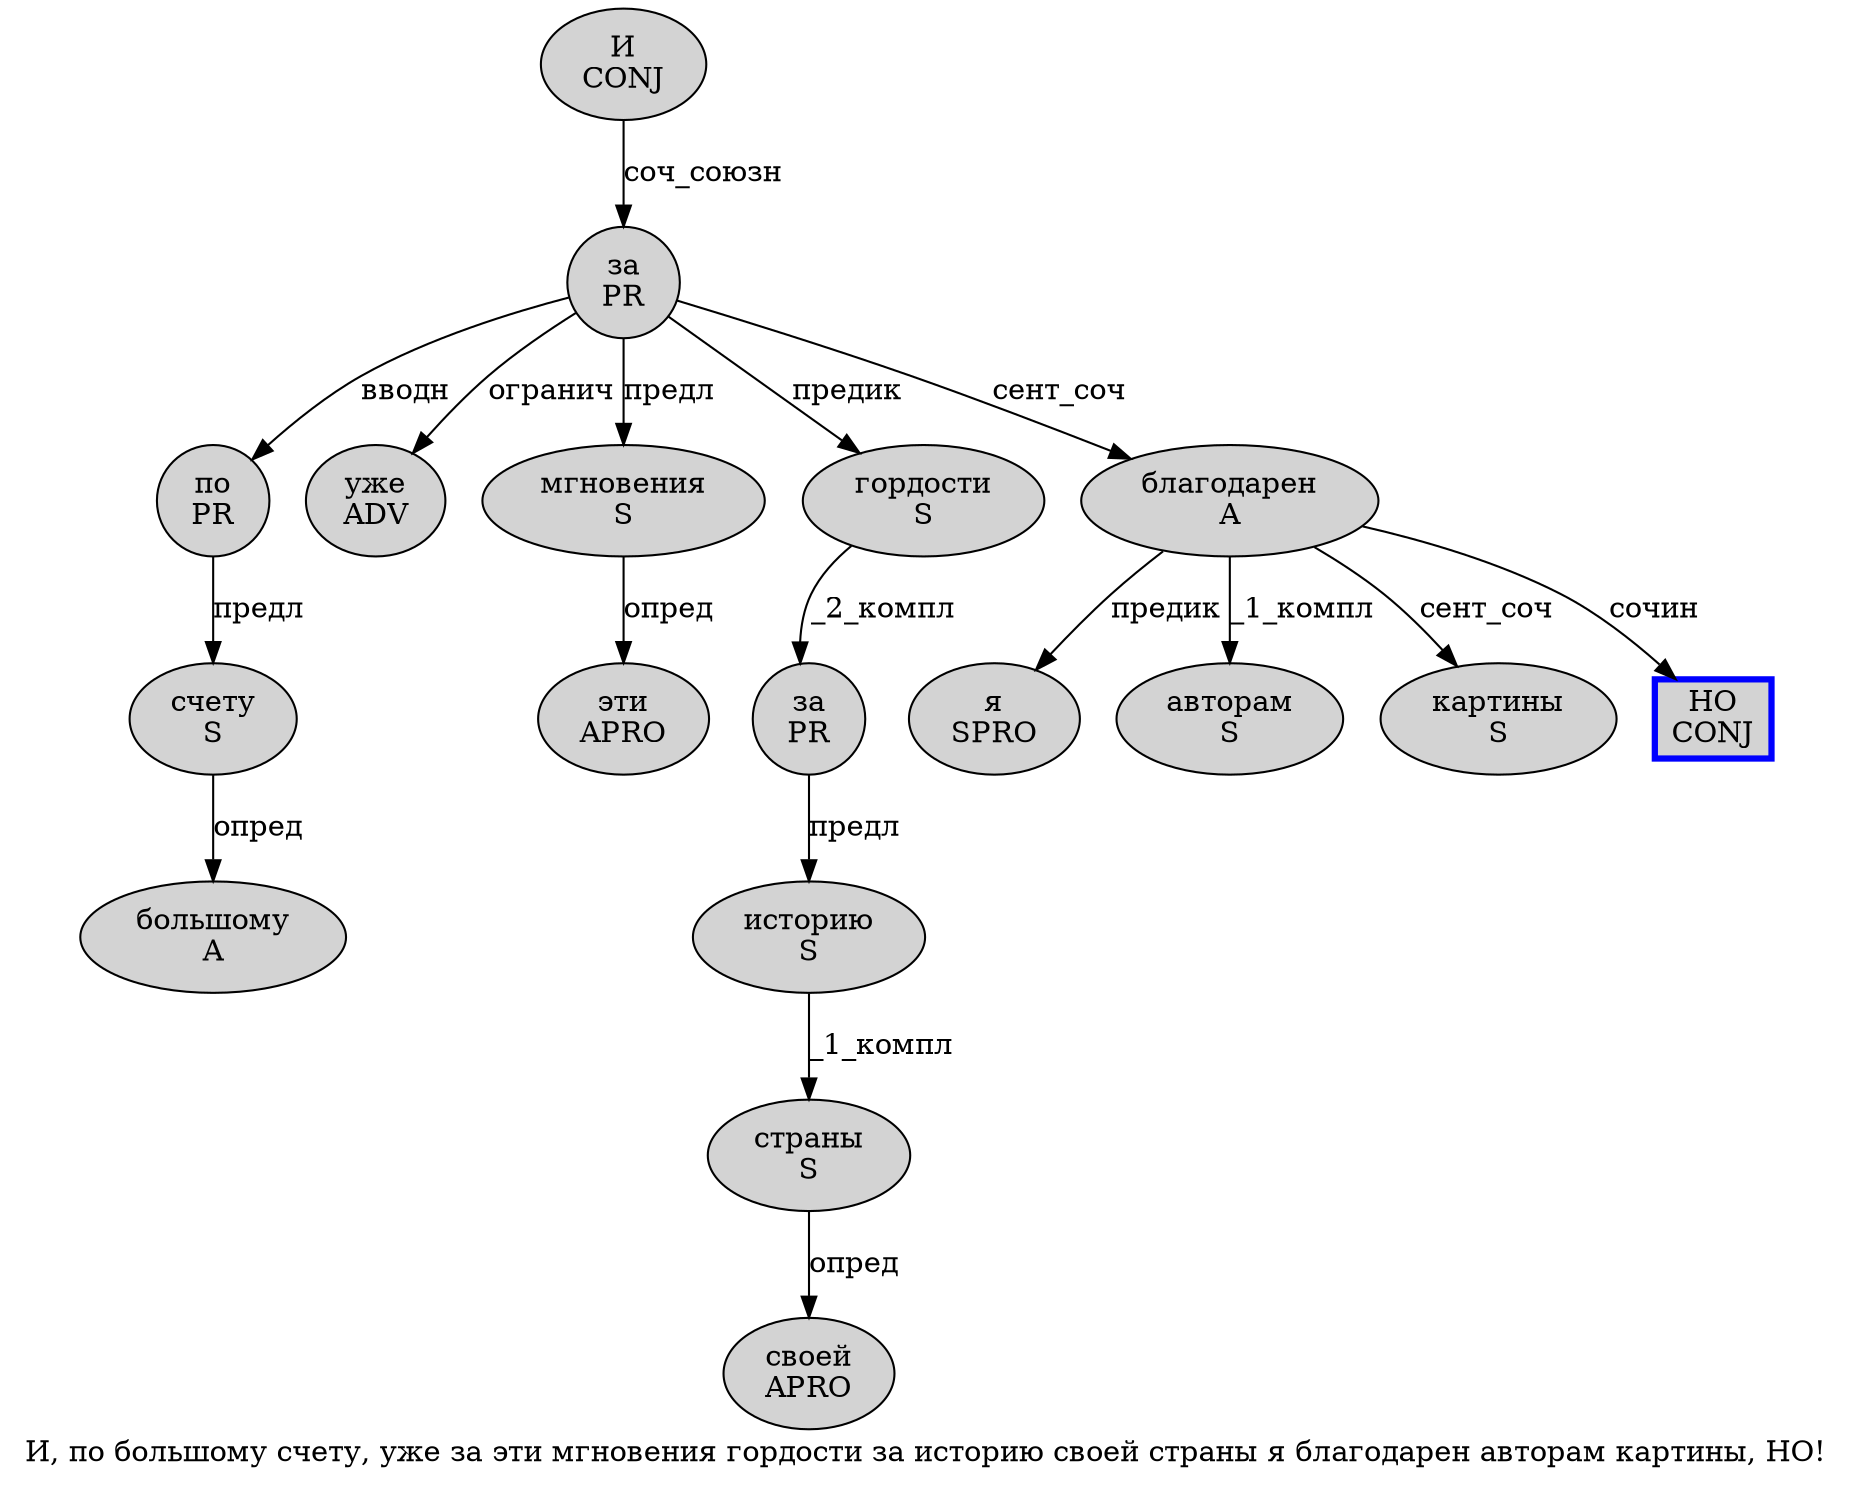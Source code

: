 digraph SENTENCE_3529 {
	graph [label="И, по большому счету, уже за эти мгновения гордости за историю своей страны я благодарен авторам картины, НО!"]
	node [style=filled]
		0 [label="И
CONJ" color="" fillcolor=lightgray penwidth=1 shape=ellipse]
		2 [label="по
PR" color="" fillcolor=lightgray penwidth=1 shape=ellipse]
		3 [label="большому
A" color="" fillcolor=lightgray penwidth=1 shape=ellipse]
		4 [label="счету
S" color="" fillcolor=lightgray penwidth=1 shape=ellipse]
		6 [label="уже
ADV" color="" fillcolor=lightgray penwidth=1 shape=ellipse]
		7 [label="за
PR" color="" fillcolor=lightgray penwidth=1 shape=ellipse]
		8 [label="эти
APRO" color="" fillcolor=lightgray penwidth=1 shape=ellipse]
		9 [label="мгновения
S" color="" fillcolor=lightgray penwidth=1 shape=ellipse]
		10 [label="гордости
S" color="" fillcolor=lightgray penwidth=1 shape=ellipse]
		11 [label="за
PR" color="" fillcolor=lightgray penwidth=1 shape=ellipse]
		12 [label="историю
S" color="" fillcolor=lightgray penwidth=1 shape=ellipse]
		13 [label="своей
APRO" color="" fillcolor=lightgray penwidth=1 shape=ellipse]
		14 [label="страны
S" color="" fillcolor=lightgray penwidth=1 shape=ellipse]
		15 [label="я
SPRO" color="" fillcolor=lightgray penwidth=1 shape=ellipse]
		16 [label="благодарен
A" color="" fillcolor=lightgray penwidth=1 shape=ellipse]
		17 [label="авторам
S" color="" fillcolor=lightgray penwidth=1 shape=ellipse]
		18 [label="картины
S" color="" fillcolor=lightgray penwidth=1 shape=ellipse]
		20 [label="НО
CONJ" color=blue fillcolor=lightgray penwidth=3 shape=box]
			0 -> 7 [label="соч_союзн"]
			7 -> 2 [label="вводн"]
			7 -> 6 [label="огранич"]
			7 -> 9 [label="предл"]
			7 -> 10 [label="предик"]
			7 -> 16 [label="сент_соч"]
			9 -> 8 [label="опред"]
			4 -> 3 [label="опред"]
			12 -> 14 [label="_1_компл"]
			10 -> 11 [label="_2_компл"]
			2 -> 4 [label="предл"]
			11 -> 12 [label="предл"]
			14 -> 13 [label="опред"]
			16 -> 15 [label="предик"]
			16 -> 17 [label="_1_компл"]
			16 -> 18 [label="сент_соч"]
			16 -> 20 [label="сочин"]
}